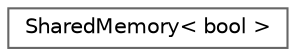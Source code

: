 digraph "Graphical Class Hierarchy"
{
 // LATEX_PDF_SIZE
  bgcolor="transparent";
  edge [fontname=Helvetica,fontsize=10,labelfontname=Helvetica,labelfontsize=10];
  node [fontname=Helvetica,fontsize=10,shape=box,height=0.2,width=0.4];
  rankdir="LR";
  Node0 [id="Node000000",label="SharedMemory\< bool \>",height=0.2,width=0.4,color="grey40", fillcolor="white", style="filled",URL="$struct_shared_memory_3_01bool_01_4.html",tooltip=" "];
}
